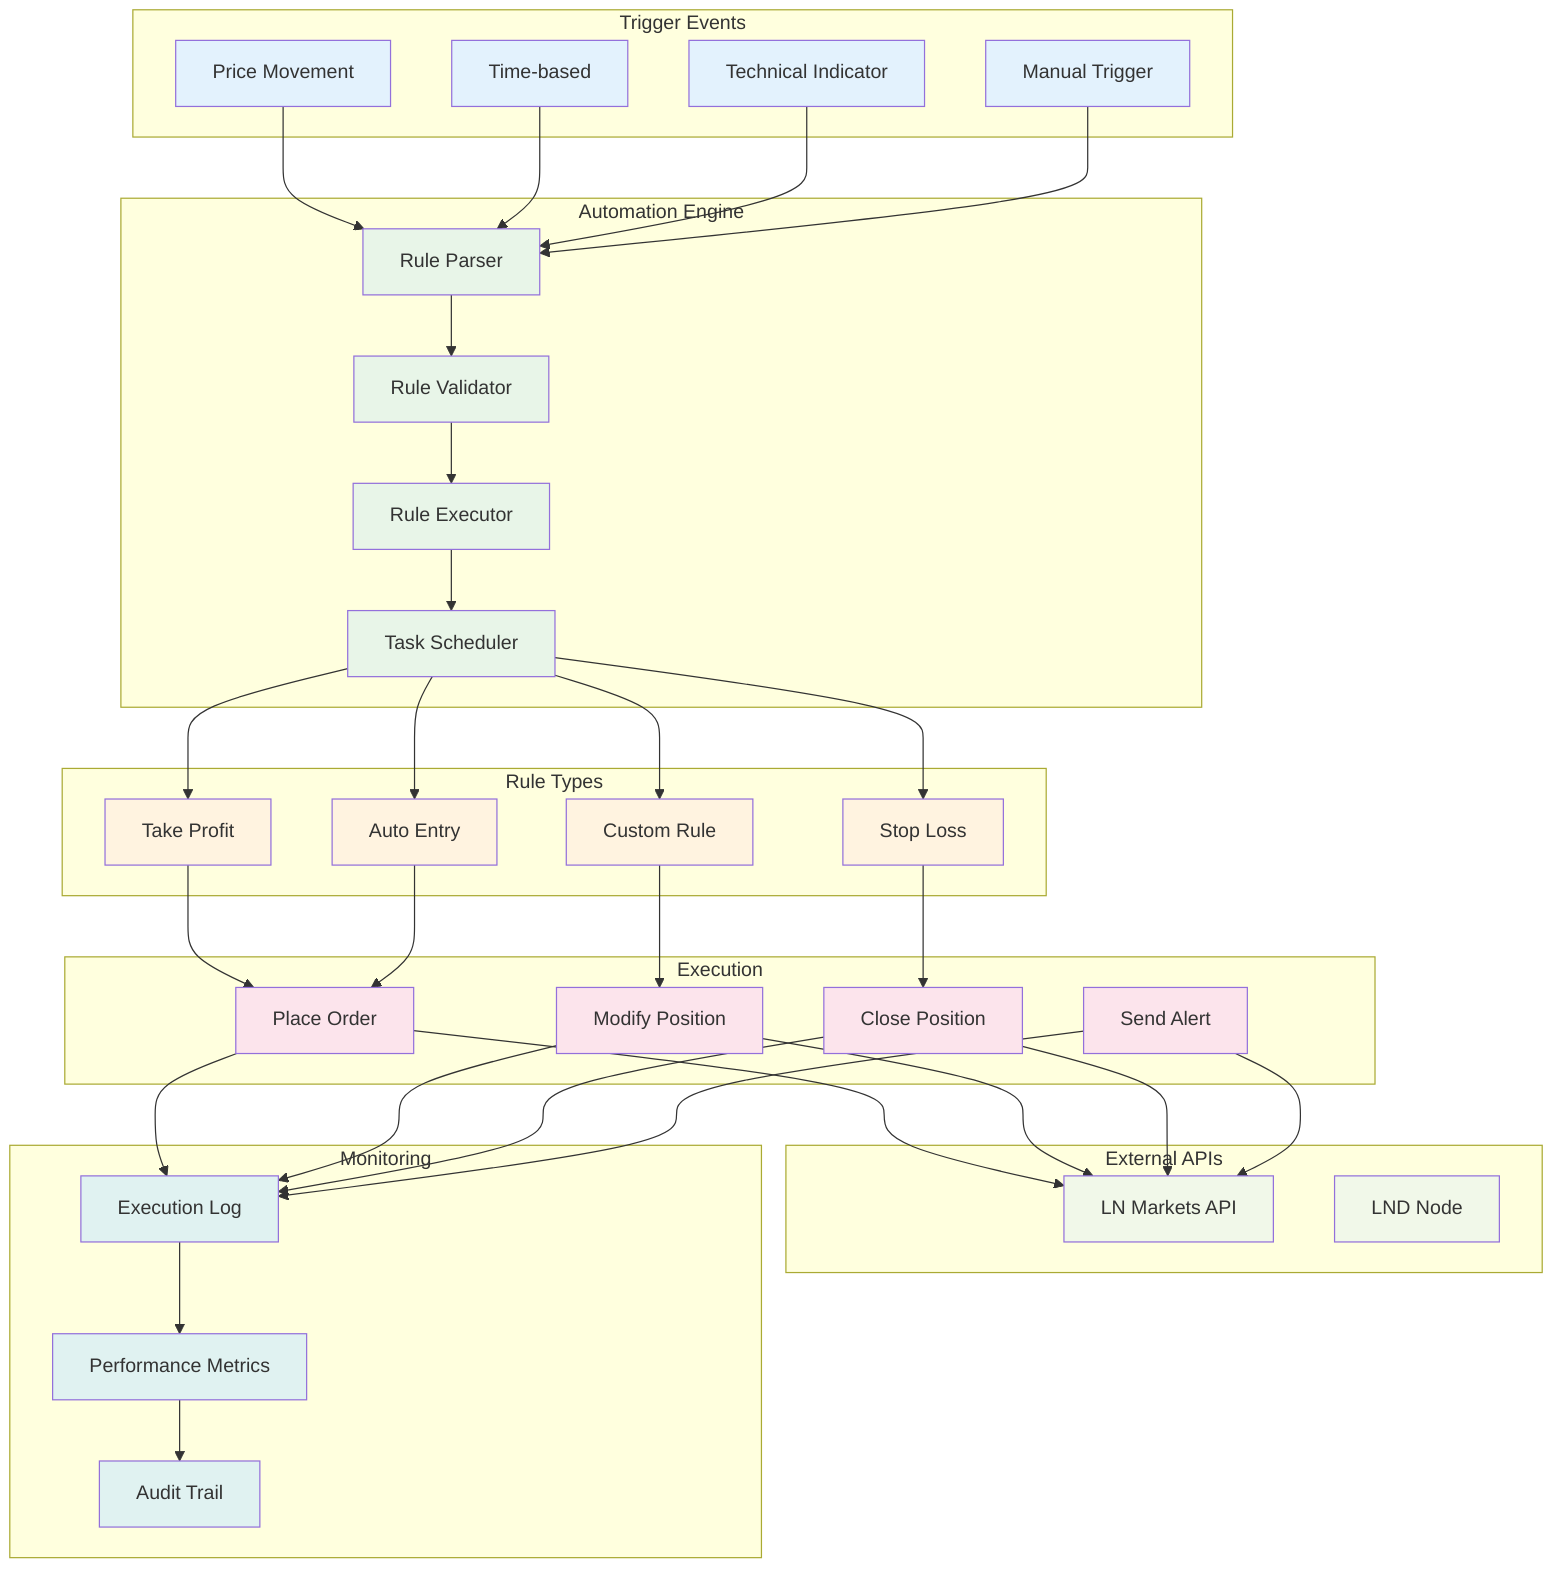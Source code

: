 graph TD
    subgraph "Trigger Events"
        Price[Price Movement]
        Time[Time-based]
        Indicator[Technical Indicator]
        Manual[Manual Trigger]
    end
    
    subgraph "Automation Engine"
        Parser[Rule Parser]
        Validator[Rule Validator]
        Executor[Rule Executor]
        Scheduler[Task Scheduler]
    end
    
    subgraph "Rule Types"
        TakeProfit[Take Profit]
        StopLoss[Stop Loss]
        AutoEntry[Auto Entry]
        Custom[Custom Rule]
    end
    
    subgraph "Execution"
        Order[Place Order]
        Modify[Modify Position]
        Close[Close Position]
        Alert[Send Alert]
    end
    
    subgraph "External APIs"
        LNMarkets[LN Markets API]
        LND[LND Node]
    end
    
    subgraph "Monitoring"
        Log[Execution Log]
        Metrics[Performance Metrics]
        Audit[Audit Trail]
    end
    
    %% Trigger flow
    Price --> Parser
    Time --> Parser
    Indicator --> Parser
    Manual --> Parser
    
    %% Engine flow
    Parser --> Validator
    Validator --> Executor
    Executor --> Scheduler
    
    %% Rule execution
    Scheduler --> TakeProfit
    Scheduler --> StopLoss
    Scheduler --> AutoEntry
    Scheduler --> Custom
    
    %% Action execution
    TakeProfit --> Order
    StopLoss --> Close
    AutoEntry --> Order
    Custom --> Modify
    
    %% External API calls
    Order --> LNMarkets
    Modify --> LNMarkets
    Close --> LNMarkets
    Alert --> LNMarkets
    
    %% Monitoring
    Order --> Log
    Modify --> Log
    Close --> Log
    Alert --> Log
    
    Log --> Metrics
    Metrics --> Audit
    
    %% Styling
    classDef trigger fill:#e3f2fd
    classDef engine fill:#e8f5e8
    classDef rule fill:#fff3e0
    classDef execution fill:#fce4ec
    classDef external fill:#f1f8e9
    classDef monitoring fill:#e0f2f1
    
    class Price,Time,Indicator,Manual trigger
    class Parser,Validator,Executor,Scheduler engine
    class TakeProfit,StopLoss,AutoEntry,Custom rule
    class Order,Modify,Close,Alert execution
    class LNMarkets,LND external
    class Log,Metrics,Audit monitoring